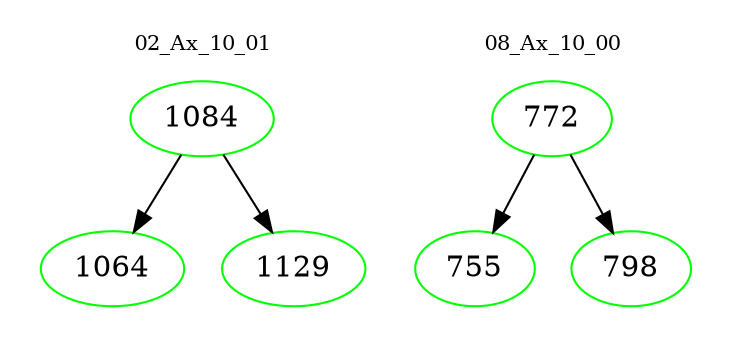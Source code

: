digraph{
subgraph cluster_0 {
color = white
label = "02_Ax_10_01";
fontsize=10;
T0_1084 [label="1084", color="green"]
T0_1084 -> T0_1064 [color="black"]
T0_1064 [label="1064", color="green"]
T0_1084 -> T0_1129 [color="black"]
T0_1129 [label="1129", color="green"]
}
subgraph cluster_1 {
color = white
label = "08_Ax_10_00";
fontsize=10;
T1_772 [label="772", color="green"]
T1_772 -> T1_755 [color="black"]
T1_755 [label="755", color="green"]
T1_772 -> T1_798 [color="black"]
T1_798 [label="798", color="green"]
}
}
